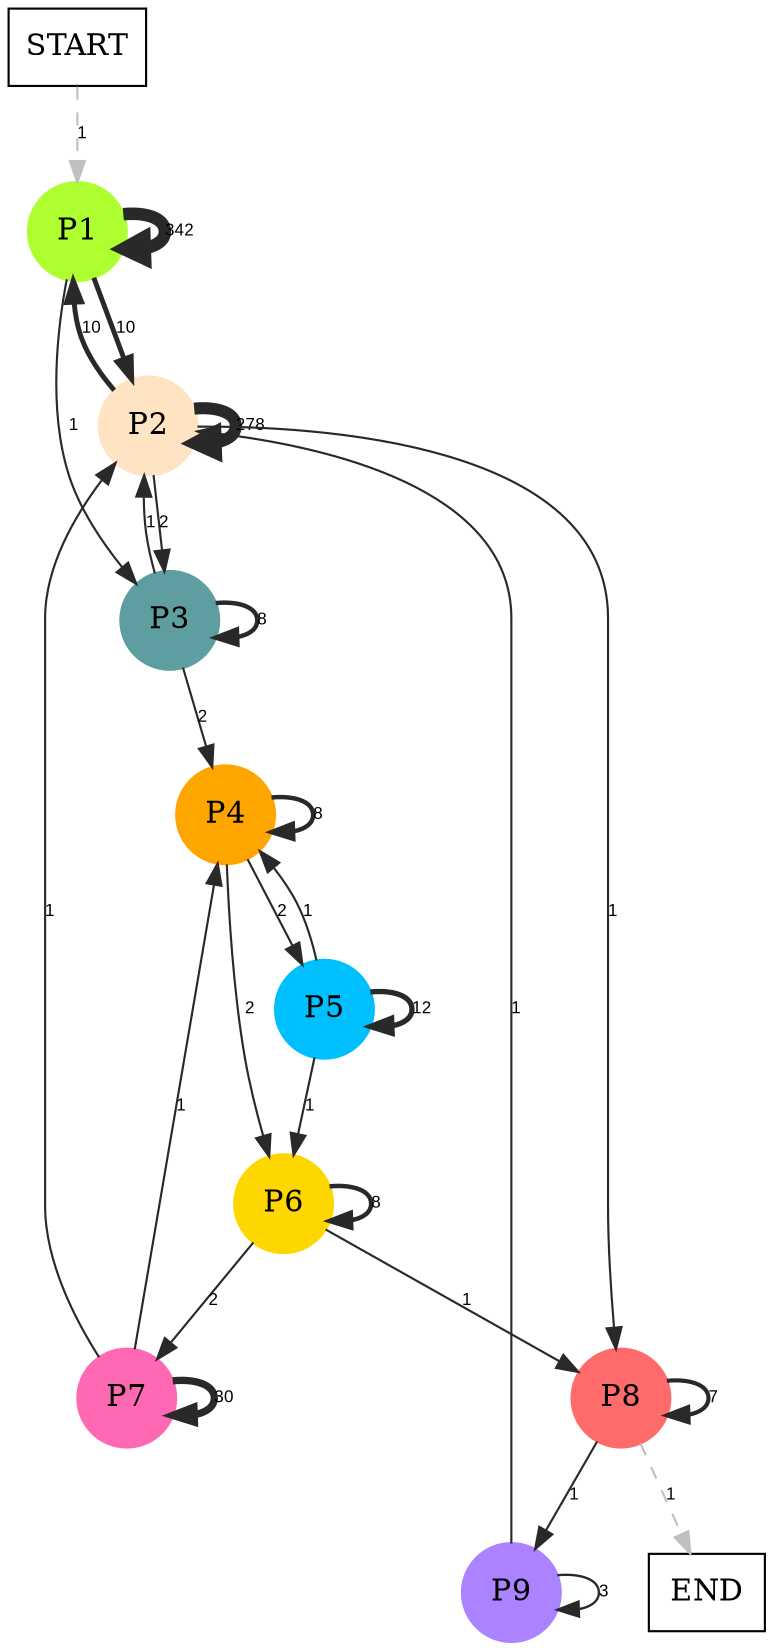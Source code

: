 digraph graphname {
	dpi = 150
	size="16,11!";
	margin = 0;
"P1" [shape=circle, color=greenyellow, style=filled]"P2" [shape=circle, color=bisque, style=filled]"P3" [shape=circle, color=cadetblue, style=filled]"P4" [shape=circle, color=orange, style=filled]"P5" [shape=circle, color=deepskyblue, style=filled]"P6" [shape=circle, color=gold, style=filled]"P7" [shape=circle, color=hotpink, style=filled]"P8" [shape=circle, color=indianred1, style=filled]"P9" [shape=circle, color=mediumpurple1, style=filled]"START" [shape=box, fillcolor=white, style=filled, color=black]"END" [shape=box, fillcolor=white, style=filled, color=black]"P1" -> "P1" [ color=grey16 penwidth = "5.834810737062605"label ="342" labelfloat=false fontname="Arial" fontsize=8]
"P1" -> "P2" [ color=grey16 penwidth = "2.302585092994046"label ="10" labelfloat=false fontname="Arial" fontsize=8]
"P1" -> "P3" [ color=grey16 penwidth = "1"label ="1" labelfloat=false fontname="Arial" fontsize=8]
"P2" -> "P1" [ color=grey16 penwidth = "2.302585092994046"label ="10" labelfloat=false fontname="Arial" fontsize=8]
"P2" -> "P2" [ color=grey16 penwidth = "5.627621113690637"label ="278" labelfloat=false fontname="Arial" fontsize=8]
"P2" -> "P3" [ color=grey16 penwidth = "1"label ="2" labelfloat=false fontname="Arial" fontsize=8]
"P2" -> "P8" [ color=grey16 penwidth = "1"label ="1" labelfloat=false fontname="Arial" fontsize=8]
"P3" -> "P2" [ color=grey16 penwidth = "1"label ="1" labelfloat=false fontname="Arial" fontsize=8]
"P3" -> "P3" [ color=grey16 penwidth = "2.0794415416798357"label ="8" labelfloat=false fontname="Arial" fontsize=8]
"P3" -> "P4" [ color=grey16 penwidth = "1"label ="2" labelfloat=false fontname="Arial" fontsize=8]
"P4" -> "P4" [ color=grey16 penwidth = "2.0794415416798357"label ="8" labelfloat=false fontname="Arial" fontsize=8]
"P4" -> "P5" [ color=grey16 penwidth = "1"label ="2" labelfloat=false fontname="Arial" fontsize=8]
"P4" -> "P6" [ color=grey16 penwidth = "1"label ="2" labelfloat=false fontname="Arial" fontsize=8]
"P5" -> "P4" [ color=grey16 penwidth = "1"label ="1" labelfloat=false fontname="Arial" fontsize=8]
"P5" -> "P5" [ color=grey16 penwidth = "2.4849066497880004"label ="12" labelfloat=false fontname="Arial" fontsize=8]
"P5" -> "P6" [ color=grey16 penwidth = "1"label ="1" labelfloat=false fontname="Arial" fontsize=8]
"P6" -> "P6" [ color=grey16 penwidth = "2.0794415416798357"label ="8" labelfloat=false fontname="Arial" fontsize=8]
"P6" -> "P7" [ color=grey16 penwidth = "1"label ="2" labelfloat=false fontname="Arial" fontsize=8]
"P6" -> "P8" [ color=grey16 penwidth = "1"label ="1" labelfloat=false fontname="Arial" fontsize=8]
"P7" -> "P2" [ color=grey16 penwidth = "1"label ="1" labelfloat=false fontname="Arial" fontsize=8]
"P7" -> "P4" [ color=grey16 penwidth = "1"label ="1" labelfloat=false fontname="Arial" fontsize=8]
"P7" -> "P7" [ color=grey16 penwidth = "3.4011973816621555"label ="30" labelfloat=false fontname="Arial" fontsize=8]
"P8" -> "P8" [ color=grey16 penwidth = "1.9459101490553132"label ="7" labelfloat=false fontname="Arial" fontsize=8]
"P8" -> "P9" [ color=grey16 penwidth = "1"label ="1" labelfloat=false fontname="Arial" fontsize=8]
"P8" -> "END" [ style = dashed color=grey label ="1" labelfloat=false fontname="Arial" fontsize=8]
"P9" -> "P2" [ color=grey16 penwidth = "1"label ="1" labelfloat=false fontname="Arial" fontsize=8]
"P9" -> "P9" [ color=grey16 penwidth = "1.0986122886681098"label ="3" labelfloat=false fontname="Arial" fontsize=8]
"START" -> "P1" [ style = dashed color=grey label ="1" labelfloat=false fontname="Arial" fontsize=8]
}